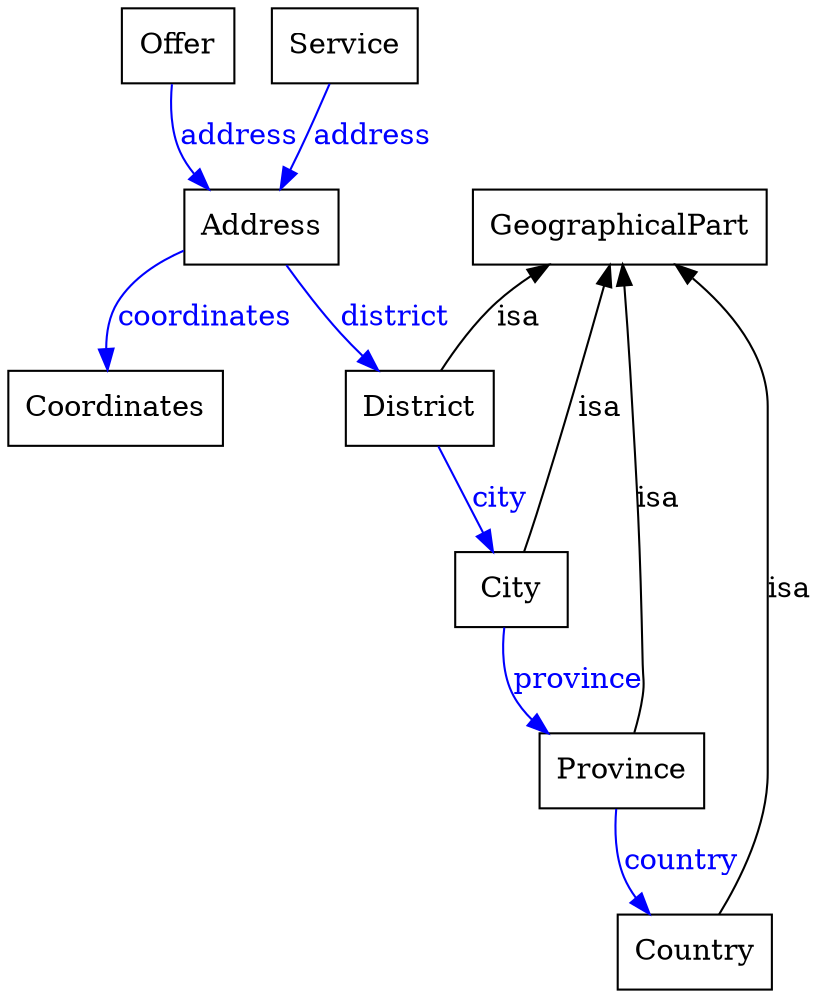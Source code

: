 digraph house {
	node [label="\N"];
	graph [bb="0,0,320,486"];
	Offer [label=Offer, shape=box, color="0.0,0.0,0.0", fontcolor="0.0,0.0,0.0", pos="46,468", width="0.75", height="0.5"];
	Address [label=Address, shape=box, color="0.0,0.0,0.0", fontcolor="0.0,0.0,0.0", pos="82,378", width="0.83333", height="0.5"];
	City [label=City, shape=box, color="0.0,0.0,0.0", fontcolor="0.0,0.0,0.0", pos="197,198", width="0.75", height="0.5"];
	GeographicalPart [label=GeographicalPart, shape=box, color="0.0,0.0,0.0", fontcolor="0.0,0.0,0.0", pos="237,378", width="1.5278", height="0.5"];
	Province [label=Province, shape=box, color="0.0,0.0,0.0", fontcolor="0.0,0.0,0.0", pos="245,108", width="0.88889", height="0.5"];
	District [label=District, shape=box, color="0.0,0.0,0.0", fontcolor="0.0,0.0,0.0", pos="152,288", width="0.77778", height="0.5"];
	Country [label=Country, shape=box, color="0.0,0.0,0.0", fontcolor="0.0,0.0,0.0", pos="276,18", width="0.83333", height="0.5"];
	Service [label=Service, shape=box, color="0.0,0.0,0.0", fontcolor="0.0,0.0,0.0", pos="119,468", width="0.77778", height="0.5"];
	Coordinates [label=Coordinates, shape=box, color="0.0,0.0,0.0", fontcolor="0.0,0.0,0.0", pos="40,288", width="1.1111", height="0.5"];
	Offer -> Address [style=filled, label=address, color="0.6666667,1.0,1.0", fontcolor="0.6666667,1.0,1.0", pos="e,66.553,396.1 47.339,449.91 48.622,439.14 51.124,425.4 56,414 57.376,410.78 59.081,407.58 60.955,404.48", lp="76.5,423"];
	GeographicalPart -> City [label=isa, color="0.0,0.0,0.0", fontcolor="0.0,0.0,0.0", dir=back, pos="s,232.94,359.75 230.67,349.51 222.35,312.06 207.97,247.36 201.01,216.03", lp="227.5,288"];
	City -> Province [style=filled, label=province, color="0.6666667,1.0,1.0", fontcolor="0.6666667,1.0,1.0", pos="e,213.19,126.02 193.52,179.79 192.33,168.85 192.46,154.96 198,144 200.04,139.97 202.76,136.26 205.87,132.88", lp="221.5,153"];
	GeographicalPart -> District [label=isa, color="0.0,0.0,0.0", fontcolor="0.0,0.0,0.0", dir=back, pos="s,208.01,359.9 199.79,353.63 195.26,349.98 190.87,346.07 187,342 176.83,331.32 167.84,317.3 161.52,306.22", lp="194.5,333"];
	District -> City [style=filled, label=city, color="0.6666667,1.0,1.0", fontcolor="0.6666667,1.0,1.0", pos="e,187.91,216.19 161.11,269.79 167.51,256.98 176.19,239.62 183.41,225.18", lp="188,243"];
	GeographicalPart -> Province [label=isa, color="0.0,0.0,0.0", fontcolor="0.0,0.0,0.0", dir=back, pos="s,239.35,359.71 240.4,349.49 240.63,346.96 240.84,344.44 241,342 246.31,262.16 244.11,242.01 245,162 245.13,150 245.13,136.5 245.1\
,126", lp="251.5,243"];
	Province -> Country [style=filled, label=country, color="0.6666667,1.0,1.0", fontcolor="0.6666667,1.0,1.0", pos="e,259.91,36.329 244.32,89.961 244.48,79.206 245.7,65.46 250,54 251.16,50.896 252.67,47.819 254.37,44.848", lp="270.5,63"];
	GeographicalPart -> Country [label=isa, color="0.0,0.0,0.0", fontcolor="0.0,0.0,0.0", dir=back, pos="s,261.93,359.92 269.83,352.91 287.21,336.6 305,313.64 305,288 305,288 305,288 305,108 305,82.063 293.95,53.859 285.5,36.066", lp="312.5,198"];
	Service -> Address [style=filled, label=address, color="0.6666667,1.0,1.0", fontcolor="0.6666667,1.0,1.0", pos="e,89.659,396.3 111.7,449.99 107.44,439.48 101.94,425.98 97,414 95.888,411.3 94.724,408.49 93.559,405.68", lp="125.5,423"];
	Address -> District [style=filled, label=district, color="0.6666667,1.0,1.0", fontcolor="0.6666667,1.0,1.0", pos="e,137.86,306.19 96.166,359.79 106.32,346.73 120.15,328.95 131.5,314.35", lp="143,333"];
	Address -> Coordinates [style=filled, label=coordinates, color="0.6666667,1.0,1.0", fontcolor="0.6666667,1.0,1.0", pos="e,36.76,306.33 54.609,359.71 49.13,354.66 44.109,348.7 41,342 37.353,334.14 36.209,324.92 36.236,316.34", lp="72,333"];
}
